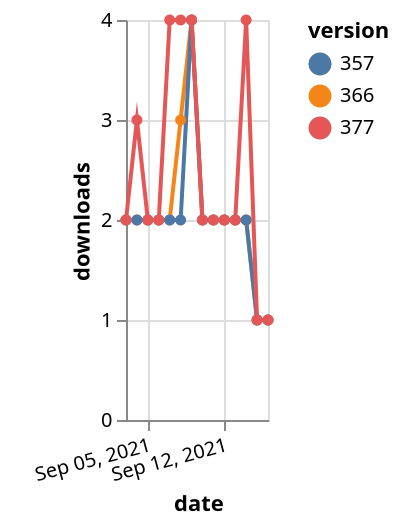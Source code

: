 {"$schema": "https://vega.github.io/schema/vega-lite/v5.json", "description": "A simple bar chart with embedded data.", "data": {"values": [{"date": "2021-09-03", "total": 2453, "delta": 2, "version": "366"}, {"date": "2021-09-04", "total": 2455, "delta": 2, "version": "366"}, {"date": "2021-09-05", "total": 2457, "delta": 2, "version": "366"}, {"date": "2021-09-06", "total": 2459, "delta": 2, "version": "366"}, {"date": "2021-09-07", "total": 2461, "delta": 2, "version": "366"}, {"date": "2021-09-08", "total": 2464, "delta": 3, "version": "366"}, {"date": "2021-09-09", "total": 2468, "delta": 4, "version": "366"}, {"date": "2021-09-10", "total": 2470, "delta": 2, "version": "366"}, {"date": "2021-09-11", "total": 2472, "delta": 2, "version": "366"}, {"date": "2021-09-12", "total": 2474, "delta": 2, "version": "366"}, {"date": "2021-09-13", "total": 2476, "delta": 2, "version": "366"}, {"date": "2021-09-14", "total": 2478, "delta": 2, "version": "366"}, {"date": "2021-09-15", "total": 2479, "delta": 1, "version": "366"}, {"date": "2021-09-16", "total": 2480, "delta": 1, "version": "366"}, {"date": "2021-09-03", "total": 2381, "delta": 2, "version": "357"}, {"date": "2021-09-04", "total": 2383, "delta": 2, "version": "357"}, {"date": "2021-09-05", "total": 2385, "delta": 2, "version": "357"}, {"date": "2021-09-06", "total": 2387, "delta": 2, "version": "357"}, {"date": "2021-09-07", "total": 2389, "delta": 2, "version": "357"}, {"date": "2021-09-08", "total": 2391, "delta": 2, "version": "357"}, {"date": "2021-09-09", "total": 2395, "delta": 4, "version": "357"}, {"date": "2021-09-10", "total": 2397, "delta": 2, "version": "357"}, {"date": "2021-09-11", "total": 2399, "delta": 2, "version": "357"}, {"date": "2021-09-12", "total": 2401, "delta": 2, "version": "357"}, {"date": "2021-09-13", "total": 2403, "delta": 2, "version": "357"}, {"date": "2021-09-14", "total": 2405, "delta": 2, "version": "357"}, {"date": "2021-09-15", "total": 2406, "delta": 1, "version": "357"}, {"date": "2021-09-16", "total": 2407, "delta": 1, "version": "357"}, {"date": "2021-09-03", "total": 2107, "delta": 2, "version": "377"}, {"date": "2021-09-04", "total": 2110, "delta": 3, "version": "377"}, {"date": "2021-09-05", "total": 2112, "delta": 2, "version": "377"}, {"date": "2021-09-06", "total": 2114, "delta": 2, "version": "377"}, {"date": "2021-09-07", "total": 2118, "delta": 4, "version": "377"}, {"date": "2021-09-08", "total": 2122, "delta": 4, "version": "377"}, {"date": "2021-09-09", "total": 2126, "delta": 4, "version": "377"}, {"date": "2021-09-10", "total": 2128, "delta": 2, "version": "377"}, {"date": "2021-09-11", "total": 2130, "delta": 2, "version": "377"}, {"date": "2021-09-12", "total": 2132, "delta": 2, "version": "377"}, {"date": "2021-09-13", "total": 2134, "delta": 2, "version": "377"}, {"date": "2021-09-14", "total": 2138, "delta": 4, "version": "377"}, {"date": "2021-09-15", "total": 2139, "delta": 1, "version": "377"}, {"date": "2021-09-16", "total": 2140, "delta": 1, "version": "377"}]}, "width": "container", "mark": {"type": "line", "point": {"filled": true}}, "encoding": {"x": {"field": "date", "type": "temporal", "timeUnit": "yearmonthdate", "title": "date", "axis": {"labelAngle": -15}}, "y": {"field": "delta", "type": "quantitative", "title": "downloads"}, "color": {"field": "version", "type": "nominal"}, "tooltip": {"field": "delta"}}}